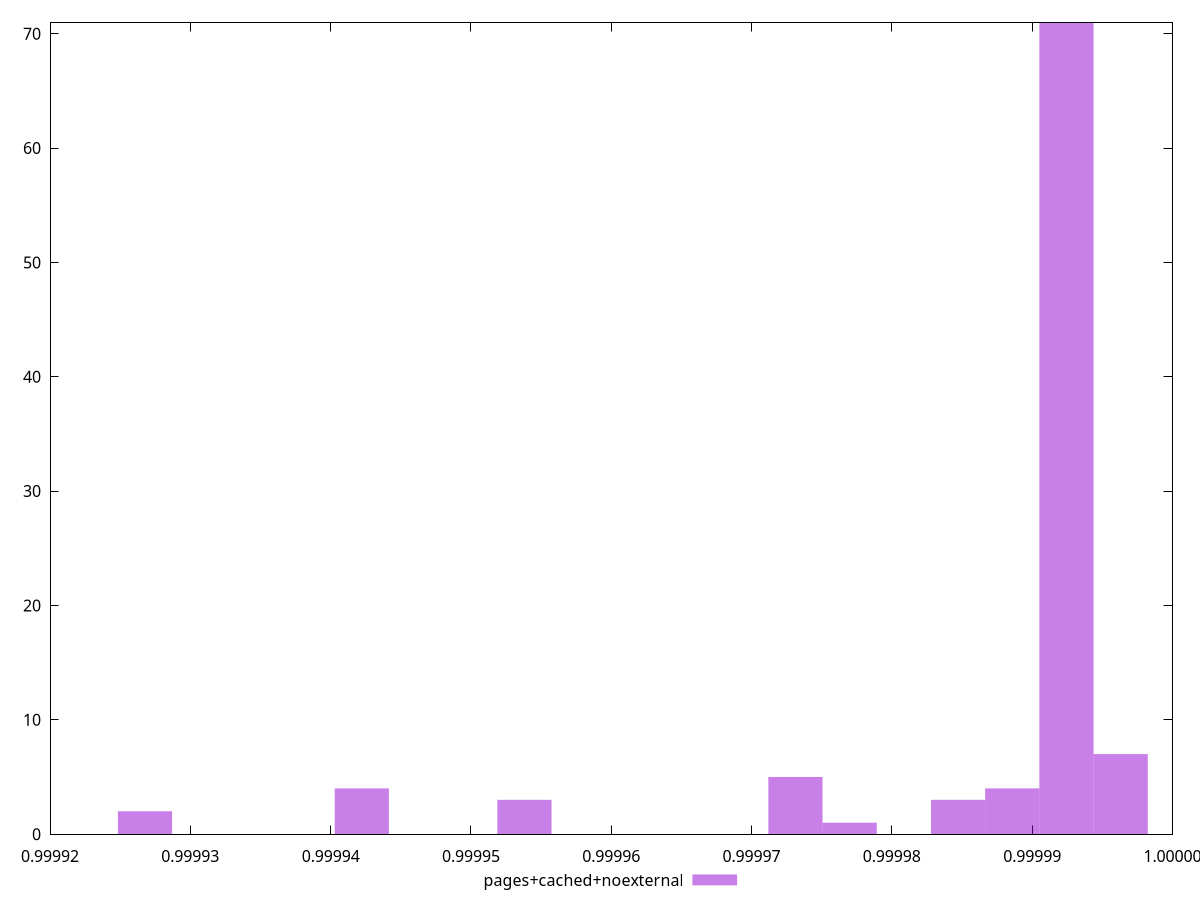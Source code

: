 $_pagesCachedNoexternal <<EOF
0.9999847171582052 3
0.9999924434330961 71
0.9999769908833144 1
0.9999963065705415 7
0.9999422226463057 4
0.9999885802956506 4
0.999973127745869 5
0.999926770096524 2
0.999953812058642 3
EOF
set key outside below
set terminal pngcairo
set output "report_00006_2020-11-02T20-21-41.718Z/max-potential-fid/pages+cached+noexternal//hist.png"
set yrange [0:71]
set boxwidth 0.000003863137445415758
set style fill transparent solid 0.5 noborder
plot $_pagesCachedNoexternal title "pages+cached+noexternal" with boxes ,